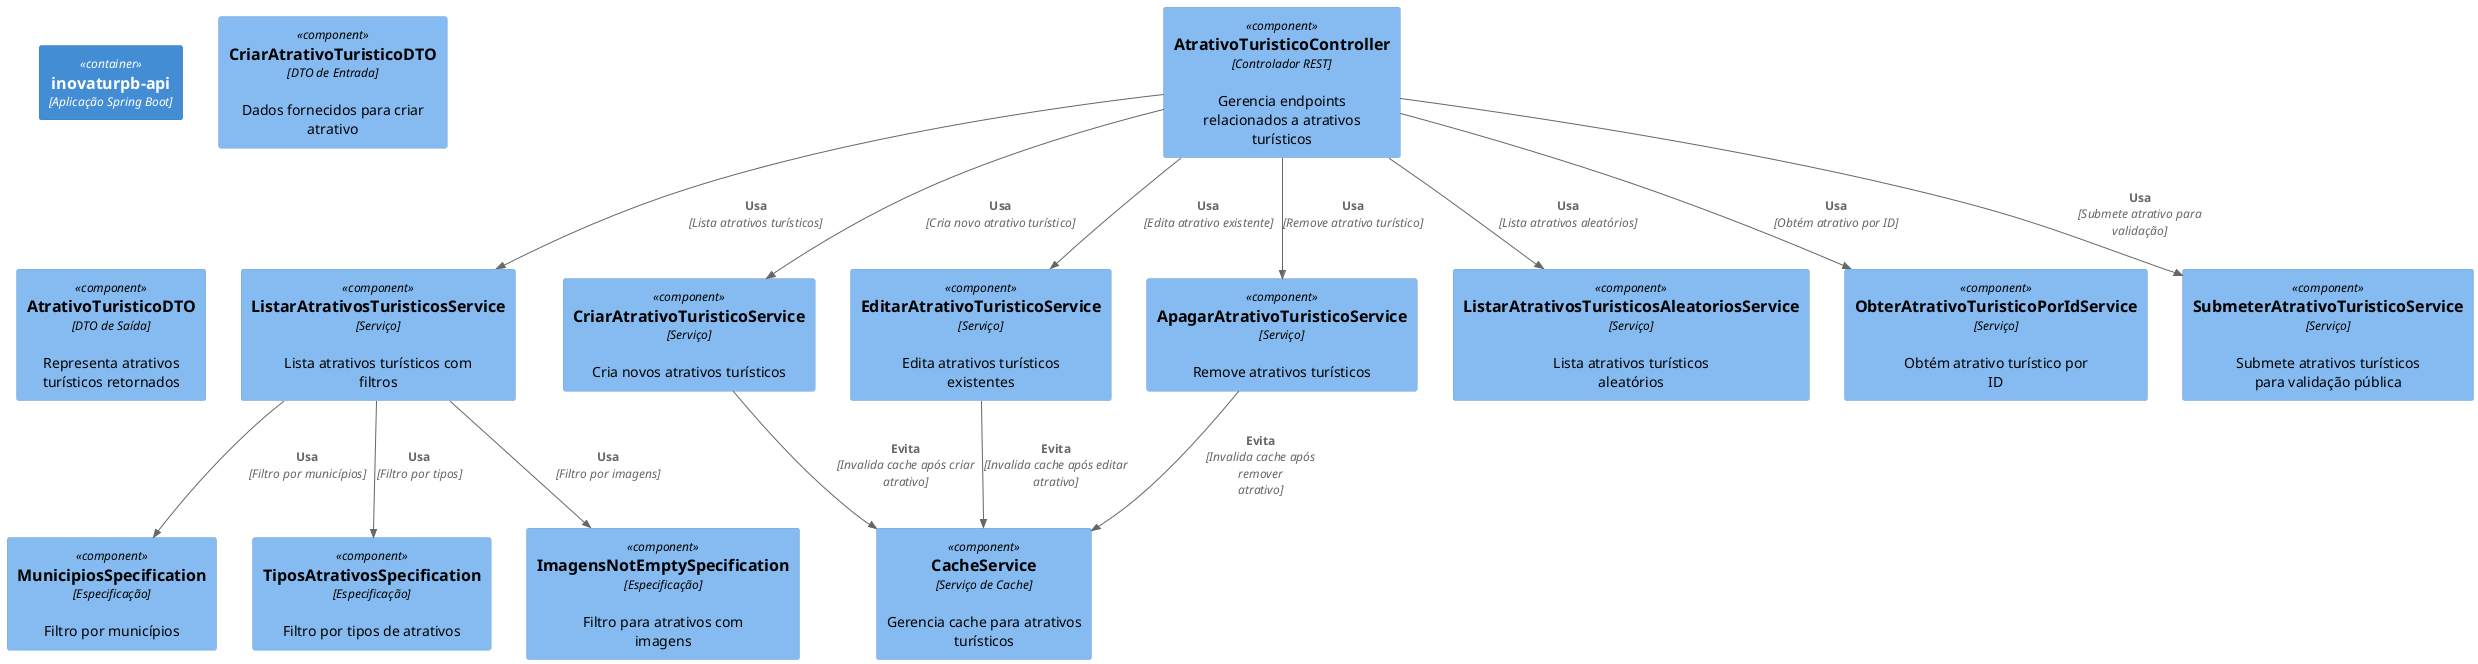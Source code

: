 @startuml
!define C4_COMPONENT
!include <C4/C4_Component.puml>

Container(app, "inovaturpb-api", "Aplicação Spring Boot")

Component(controller, "AtrativoTuristicoController", "Controlador REST", "Gerencia endpoints relacionados a atrativos turísticos")

' Serviços
Component(listarService, "ListarAtrativosTuristicosService", "Serviço", "Lista atrativos turísticos com filtros")
Component(criarService, "CriarAtrativoTuristicoService", "Serviço", "Cria novos atrativos turísticos")
Component(editarService, "EditarAtrativoTuristicoService", "Serviço", "Edita atrativos turísticos existentes")
Component(apagarService, "ApagarAtrativoTuristicoService", "Serviço", "Remove atrativos turísticos")
Component(aleatoriosService, "ListarAtrativosTuristicosAleatoriosService", "Serviço", "Lista atrativos turísticos aleatórios")
Component(obterPorIdService, "ObterAtrativoTuristicoPorIdService", "Serviço", "Obtém atrativo turístico por ID")
Component(submeterService, "SubmeterAtrativoTuristicoService", "Serviço", "Submete atrativos turísticos para validação pública")

' DTOs
Component(inputDTO, "CriarAtrativoTuristicoDTO", "DTO de Entrada", "Dados fornecidos para criar atrativo")
Component(outputDTO, "AtrativoTuristicoDTO", "DTO de Saída", "Representa atrativos turísticos retornados")

' Especificações
Component(specMunicipios, "MunicipiosSpecification", "Especificação", "Filtro por municípios")
Component(specTipos, "TiposAtrativosSpecification", "Especificação", "Filtro por tipos de atrativos")
Component(specImagens, "ImagensNotEmptySpecification", "Especificação", "Filtro para atrativos com imagens")

' Cache
Component(cache, "CacheService", "Serviço de Cache", "Gerencia cache para atrativos turísticos")

' Relacionamentos
Rel(controller, listarService, "Usa", "Lista atrativos turísticos")
Rel(controller, criarService, "Usa", "Cria novo atrativo turístico")
Rel(controller, editarService, "Usa", "Edita atrativo existente")
Rel(controller, apagarService, "Usa", "Remove atrativo turístico")
Rel(controller, aleatoriosService, "Usa", "Lista atrativos aleatórios")
Rel(controller, obterPorIdService, "Usa", "Obtém atrativo por ID")
Rel(controller, submeterService, "Usa", "Submete atrativo para validação")
Rel(listarService, specMunicipios, "Usa", "Filtro por municípios")
Rel(listarService, specTipos, "Usa", "Filtro por tipos")
Rel(listarService, specImagens, "Usa", "Filtro por imagens")
Rel(criarService, cache, "Evita", "Invalida cache após criar atrativo")
Rel(editarService, cache, "Evita", "Invalida cache após editar atrativo")
Rel(apagarService, cache, "Evita", "Invalida cache após remover atrativo")

@enduml
